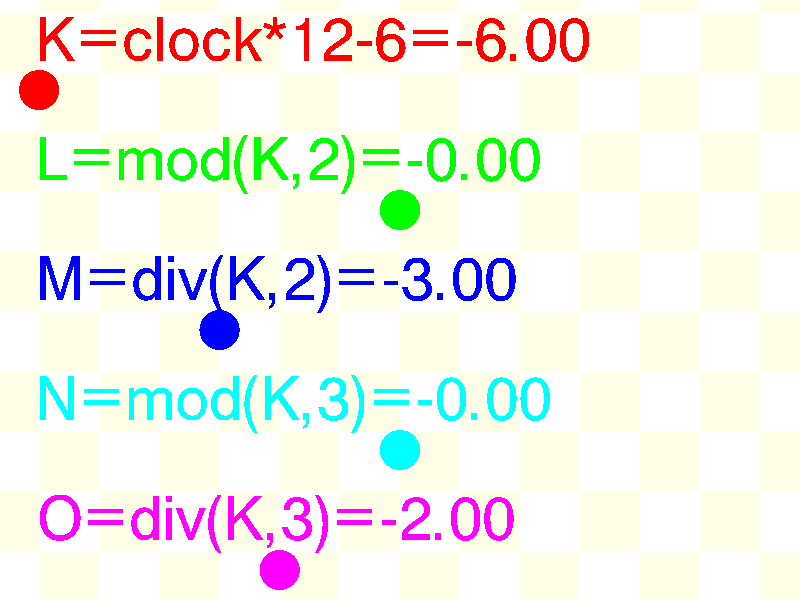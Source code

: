 // This work is licensed under the Creative Commons Attribution-ShareAlike 3.0 Unported License.
// To view a copy of this license, visit http://creativecommons.org/licenses/by-sa/3.0/ or send a
// letter to Creative Commons, 444 Castro Street, Suite 900, Mountain View, California, 94041, USA.

// Persistence Of Vision raytracer sample file.
// Demonstrates various new float math functions.
// Animate this scene with clock values +ki0.0 to +kf1.0

#version 3.7;

global_settings { assumed_gamma 1.0 }

#declare K = clock*12-6;
#declare L = mod(K,2);
#declare M = div(K,2);
#declare N = mod(K,3);
#declare Oh = div(K,3);

#include "colors.inc"

#declare Rad=1/3;
#declare TFudge=<-6,0,0.2>;
#declare Font="cyrvetic.ttf"

camera {
   location  <0, 0, -120>
   direction <0, 0,  12>
   look_at   <0, 0,   0>
}

light_source { <5000, 10000, -20000> color White}
plane { z, Rad hollow on pigment {checker color rgb <1,1,1>*1.2 color rgb <1,1,.8>}  
        translate<0,-0.2,0> }

union{
 text{ttf Font concat("K=clock*12-6=",str(K,0,2)),0.1,0 translate TFudge}
 sphere {<K,-0.5,0>,Rad}
 pigment{Red} translate 4*y
}

union{
 text{ttf Font concat("L=mod(K,2)=",str(L,0,2)),0.1,0 translate TFudge}
 sphere {<L,-0.5,0>,Rad}
 pigment{Green} translate 2*y
}

union{
 text{ttf Font concat("M=div(K,2)=",str(M,0,2)),0.1,0 translate TFudge}
 sphere {<M,-0.5,0>,Rad}
 pigment{Blue} translate 0*y
}

union{
 text{ttf Font concat("N=mod(K,3)=",str(N,0,2)),0.1,0 translate TFudge}
 sphere {<N,-0.5,0>,Rad}
 pigment{Cyan} translate -2*y
}

union{
 text{ttf Font concat("O=div(K,3)=",str(Oh,0,2)),0.1,0 translate TFudge}
 sphere {<Oh,-0.5,0>,Rad}
 pigment{Magenta} translate -4*y
}
